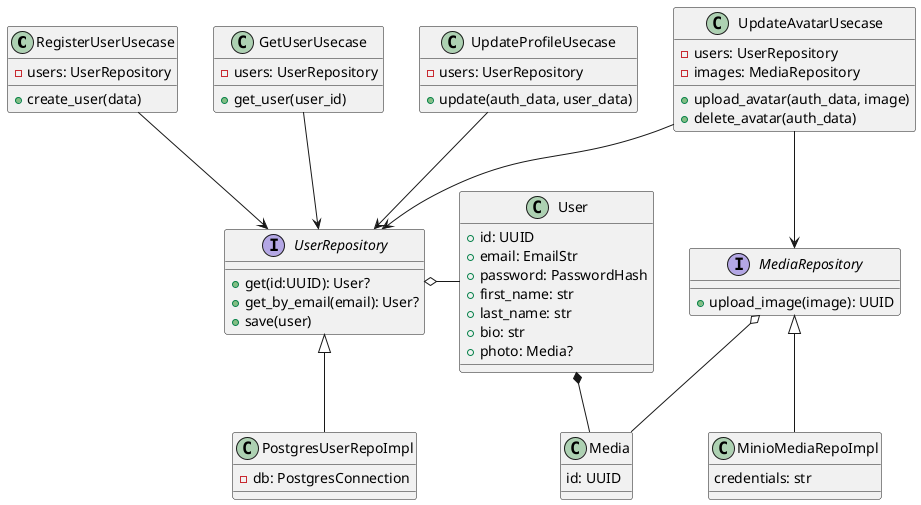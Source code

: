 @startuml classes

class RegisterUserUsecase {
    - users: UserRepository
    + create_user(data)
}
RegisterUserUsecase --> UserRepository


class GetUserUsecase {
    - users: UserRepository
    + get_user(user_id)
}
GetUserUsecase --> UserRepository

class UpdateProfileUsecase {
    - users: UserRepository
    + update(auth_data, user_data)
}
UpdateProfileUsecase --> UserRepository


class UpdateAvatarUsecase {
    - users: UserRepository
    - images: MediaRepository
    + upload_avatar(auth_data, image)
    + delete_avatar(auth_data)
}
UpdateAvatarUsecase --> UserRepository
UpdateAvatarUsecase --> MediaRepository


class User {
    + id: UUID
    + email: EmailStr
    + password: PasswordHash
    + first_name: str
    + last_name: str
    + bio: str
    + photo: Media?
}

User *-- Media

class Media {
    id: UUID
}

interface UserRepository {
    + get(id:UUID): User?
    + get_by_email(email): User?
    + save(user)
}


UserRepository o-r- User

class PostgresUserRepoImpl {
    - db: PostgresConnection
}

PostgresUserRepoImpl -u-|> UserRepository

interface MediaRepository {
    + upload_image(image): UUID
}

MediaRepository o-- Media

class MinioMediaRepoImpl {
    credentials: str
}

MinioMediaRepoImpl -u-|> MediaRepository


@enduml